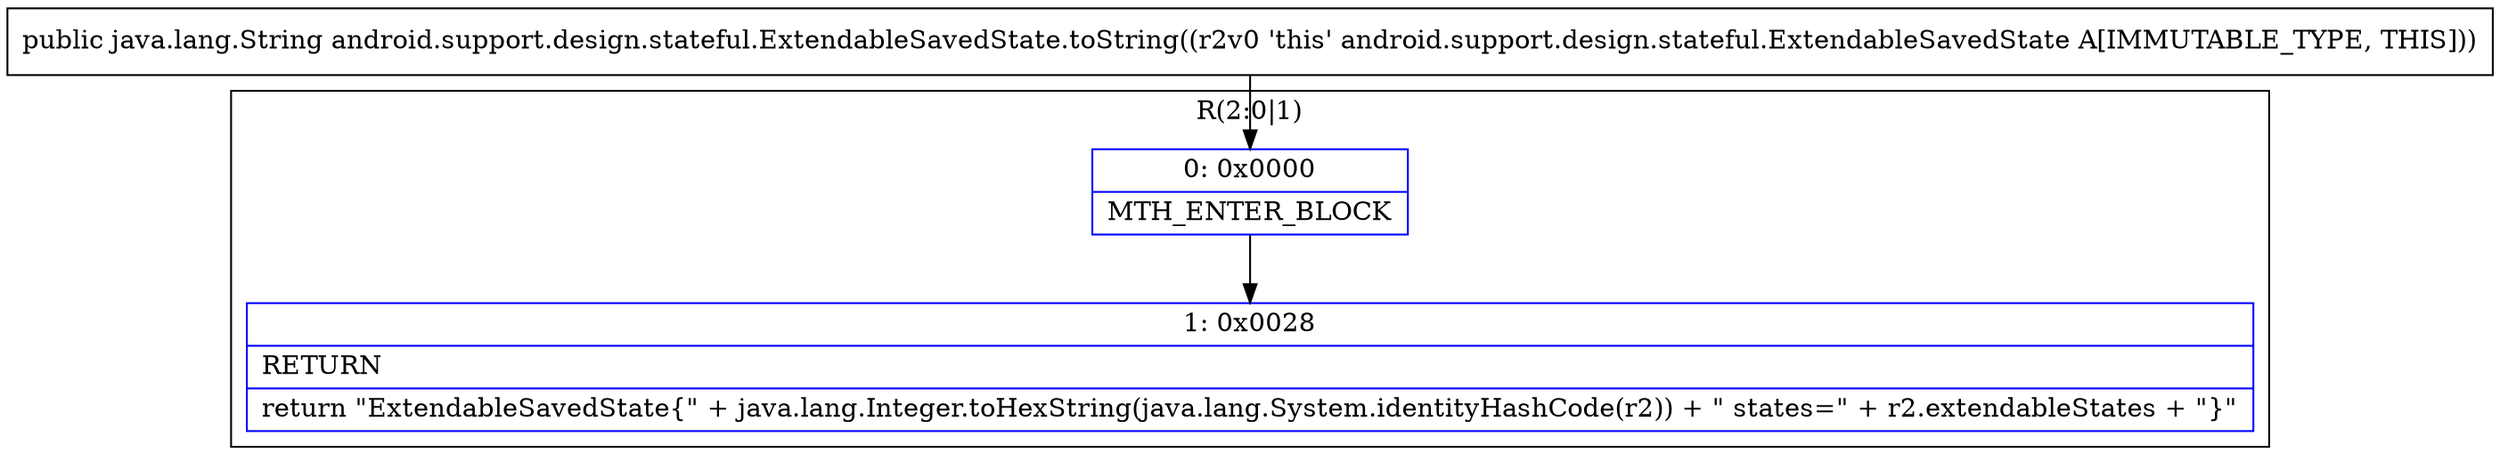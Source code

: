 digraph "CFG forandroid.support.design.stateful.ExtendableSavedState.toString()Ljava\/lang\/String;" {
subgraph cluster_Region_1359274966 {
label = "R(2:0|1)";
node [shape=record,color=blue];
Node_0 [shape=record,label="{0\:\ 0x0000|MTH_ENTER_BLOCK\l}"];
Node_1 [shape=record,label="{1\:\ 0x0028|RETURN\l|return \"ExtendableSavedState\{\" + java.lang.Integer.toHexString(java.lang.System.identityHashCode(r2)) + \" states=\" + r2.extendableStates + \"\}\"\l}"];
}
MethodNode[shape=record,label="{public java.lang.String android.support.design.stateful.ExtendableSavedState.toString((r2v0 'this' android.support.design.stateful.ExtendableSavedState A[IMMUTABLE_TYPE, THIS])) }"];
MethodNode -> Node_0;
Node_0 -> Node_1;
}

